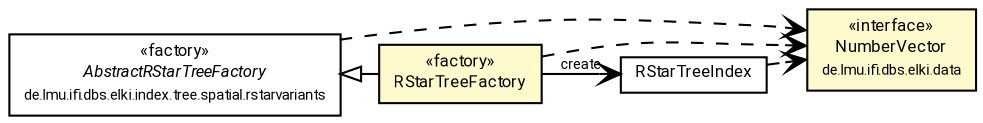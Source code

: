 #!/usr/local/bin/dot
#
# Class diagram 
# Generated by UMLGraph version R5_7_2-60-g0e99a6 (http://www.spinellis.gr/umlgraph/)
#

digraph G {
	graph [fontnames="svg"]
	edge [fontname="Roboto",fontsize=7,labelfontname="Roboto",labelfontsize=7,color="black"];
	node [fontname="Roboto",fontcolor="black",fontsize=8,shape=plaintext,margin=0,width=0,height=0];
	nodesep=0.15;
	ranksep=0.25;
	rankdir=LR;
	// de.lmu.ifi.dbs.elki.data.NumberVector
	c8566004 [label=<<table title="de.lmu.ifi.dbs.elki.data.NumberVector" border="0" cellborder="1" cellspacing="0" cellpadding="2" bgcolor="LemonChiffon" href="../../../../../data/NumberVector.html" target="_parent">
		<tr><td><table border="0" cellspacing="0" cellpadding="1">
		<tr><td align="center" balign="center"> &#171;interface&#187; </td></tr>
		<tr><td align="center" balign="center"> <font face="Roboto">NumberVector</font> </td></tr>
		<tr><td align="center" balign="center"> <font face="Roboto" point-size="7.0">de.lmu.ifi.dbs.elki.data</font> </td></tr>
		</table></td></tr>
		</table>>, URL="../../../../../data/NumberVector.html"];
	// de.lmu.ifi.dbs.elki.index.tree.spatial.rstarvariants.rstar.RStarTreeFactory<O extends de.lmu.ifi.dbs.elki.data.NumberVector>
	c8567347 [label=<<table title="de.lmu.ifi.dbs.elki.index.tree.spatial.rstarvariants.rstar.RStarTreeFactory" border="0" cellborder="1" cellspacing="0" cellpadding="2" bgcolor="lemonChiffon" href="RStarTreeFactory.html" target="_parent">
		<tr><td><table border="0" cellspacing="0" cellpadding="1">
		<tr><td align="center" balign="center"> &#171;factory&#187; </td></tr>
		<tr><td align="center" balign="center"> <font face="Roboto">RStarTreeFactory</font> </td></tr>
		</table></td></tr>
		</table>>, URL="RStarTreeFactory.html"];
	// de.lmu.ifi.dbs.elki.index.tree.spatial.rstarvariants.rstar.RStarTreeIndex<O extends de.lmu.ifi.dbs.elki.data.NumberVector>
	c8567350 [label=<<table title="de.lmu.ifi.dbs.elki.index.tree.spatial.rstarvariants.rstar.RStarTreeIndex" border="0" cellborder="1" cellspacing="0" cellpadding="2" href="RStarTreeIndex.html" target="_parent">
		<tr><td><table border="0" cellspacing="0" cellpadding="1">
		<tr><td align="center" balign="center"> <font face="Roboto">RStarTreeIndex</font> </td></tr>
		</table></td></tr>
		</table>>, URL="RStarTreeIndex.html"];
	// de.lmu.ifi.dbs.elki.index.tree.spatial.rstarvariants.AbstractRStarTreeFactory<O extends de.lmu.ifi.dbs.elki.data.NumberVector, N extends de.lmu.ifi.dbs.elki.index.tree.spatial.rstarvariants.AbstractRStarTreeNode<N, E>, E extends de.lmu.ifi.dbs.elki.index.tree.spatial.SpatialEntry, S extends de.lmu.ifi.dbs.elki.index.tree.spatial.rstarvariants.RTreeSettings>
	c8567360 [label=<<table title="de.lmu.ifi.dbs.elki.index.tree.spatial.rstarvariants.AbstractRStarTreeFactory" border="0" cellborder="1" cellspacing="0" cellpadding="2" href="../AbstractRStarTreeFactory.html" target="_parent">
		<tr><td><table border="0" cellspacing="0" cellpadding="1">
		<tr><td align="center" balign="center"> &#171;factory&#187; </td></tr>
		<tr><td align="center" balign="center"> <font face="Roboto"><i>AbstractRStarTreeFactory</i></font> </td></tr>
		<tr><td align="center" balign="center"> <font face="Roboto" point-size="7.0">de.lmu.ifi.dbs.elki.index.tree.spatial.rstarvariants</font> </td></tr>
		</table></td></tr>
		</table>>, URL="../AbstractRStarTreeFactory.html"];
	// de.lmu.ifi.dbs.elki.index.tree.spatial.rstarvariants.rstar.RStarTreeFactory<O extends de.lmu.ifi.dbs.elki.data.NumberVector> extends de.lmu.ifi.dbs.elki.index.tree.spatial.rstarvariants.AbstractRStarTreeFactory<O extends de.lmu.ifi.dbs.elki.data.NumberVector, N extends de.lmu.ifi.dbs.elki.index.tree.spatial.rstarvariants.AbstractRStarTreeNode<N, E>, E extends de.lmu.ifi.dbs.elki.index.tree.spatial.SpatialEntry, S extends de.lmu.ifi.dbs.elki.index.tree.spatial.rstarvariants.RTreeSettings>
	c8567360 -> c8567347 [arrowtail=empty,dir=back,weight=10];
	// de.lmu.ifi.dbs.elki.index.tree.spatial.rstarvariants.rstar.RStarTreeFactory<O extends de.lmu.ifi.dbs.elki.data.NumberVector> navassoc de.lmu.ifi.dbs.elki.index.tree.spatial.rstarvariants.rstar.RStarTreeIndex<O extends de.lmu.ifi.dbs.elki.data.NumberVector>
	c8567347 -> c8567350 [arrowhead=open,weight=1,label="create"];
	// de.lmu.ifi.dbs.elki.index.tree.spatial.rstarvariants.rstar.RStarTreeFactory<O extends de.lmu.ifi.dbs.elki.data.NumberVector> depend de.lmu.ifi.dbs.elki.data.NumberVector
	c8567347 -> c8566004 [arrowhead=open,style=dashed,weight=0];
	// de.lmu.ifi.dbs.elki.index.tree.spatial.rstarvariants.rstar.RStarTreeIndex<O extends de.lmu.ifi.dbs.elki.data.NumberVector> depend de.lmu.ifi.dbs.elki.data.NumberVector
	c8567350 -> c8566004 [arrowhead=open,style=dashed,weight=0];
	// de.lmu.ifi.dbs.elki.index.tree.spatial.rstarvariants.AbstractRStarTreeFactory<O extends de.lmu.ifi.dbs.elki.data.NumberVector, N extends de.lmu.ifi.dbs.elki.index.tree.spatial.rstarvariants.AbstractRStarTreeNode<N, E>, E extends de.lmu.ifi.dbs.elki.index.tree.spatial.SpatialEntry, S extends de.lmu.ifi.dbs.elki.index.tree.spatial.rstarvariants.RTreeSettings> depend de.lmu.ifi.dbs.elki.data.NumberVector
	c8567360 -> c8566004 [arrowhead=open,style=dashed,weight=0];
}

